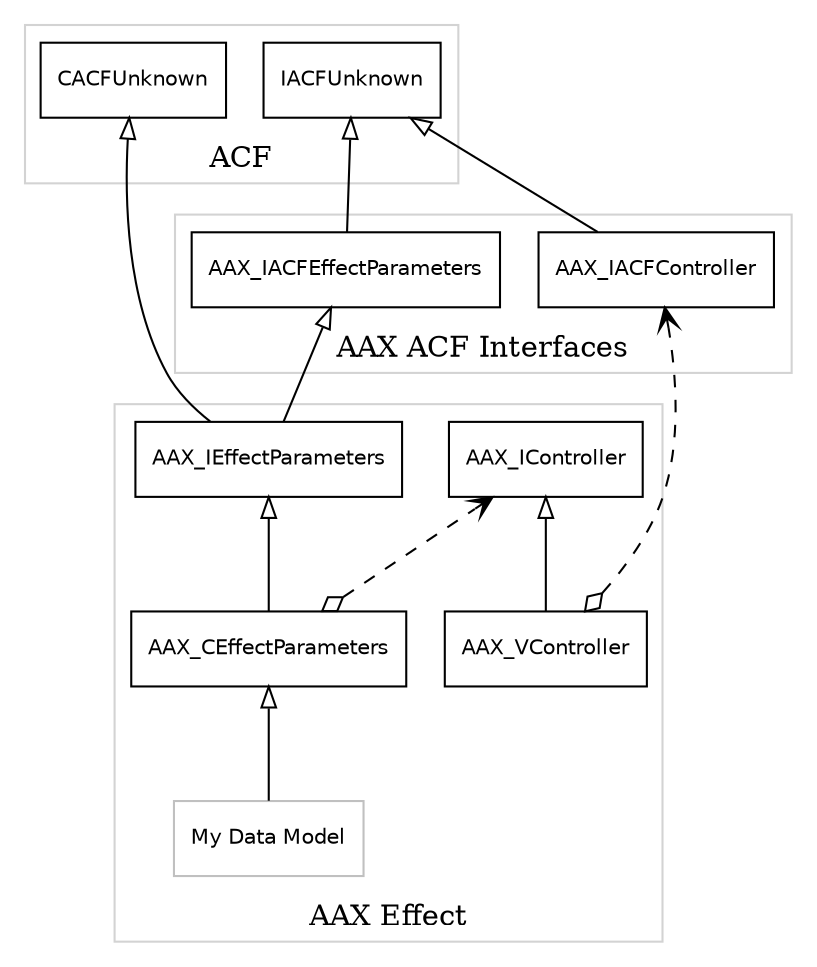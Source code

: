 //        Copyright 2016 by Avid Technology, Inc.
digraph aax_acf_versioning {
	ranksep=0.75;
	rankdir=BT;
	
	node [shape=record, fontname=Helvetica, fontsize=10];
	
	iacfunknown [ label="IACFUnknown" URL="\ref IACFUnknown"];
	cacfunknown [ label="CACFUnknown"];
	
	iacfdata [ label="AAX_IACFEffectParameters" URL="\ref AAX_IACFEffectParameters"];
	iacfcontroller [ label="AAX_IACFController" URL="\ref AAX_IACFController"];
	
	idata [ label="AAX_IEffectParameters" URL="\ref AAX_IEffectParameters"];
	cdata [ label="AAX_CEffectParameters" URL="\ref AAX_CEffectParameters"];
	mydata [ label="My Data Model", color="gray"];
	
	icontroller [ label="AAX_IController" URL="\ref AAX_IController"];
	vcontroller [ label="AAX_VController"];
	
//	host_idata [ label="AAXH_IEffectParameters"];
//	host_vdata [ label="AAXH_VEffectParameters"];
//	hostplugin [ label="Host Plug-In", color="gray"];
	
	subgraph cluster_plugin {
		node [shape=record, fontname=Helvetica, fontsize=10];
	
		label = "AAX Effect";
		URL = "\ref CommonInterface_DataModel";
		color = lightgrey;

		cdata -> idata [arrowhead="onormal"];
		mydata -> cdata [arrowhead="onormal"];
	
		cdata -> icontroller [ arrowhead="open", arrowtail="odiamond", dir="both", style="dashed", weight=0.1];
		vcontroller -> icontroller [arrowhead="onormal"];
	}
	
//	subgraph cluster_host {
//		node [shape=record, fontname=Helvetica, fontsize=10];
//	
//		label = "AAX Host"
//		color = lightgrey;
//		
//		hostplugin -> host_idata [ arrowhead="open", arrowtail="odiamond", dir="both", style="dashed", weight=0.1];
//		host_vdata -> host_idata [arrowhead="onormal"];
//	}
	
	subgraph cluster_acfinterfaces {
		node [shape=record, fontname=Helvetica, fontsize=10];
		
		label = "AAX ACF Interfaces";
		color = lightgrey;
		
		idata -> iacfdata [arrowhead="onormal"];
		
		vcontroller -> iacfcontroller [ arrowhead="open", arrowtail="odiamond", dir="both", style="dashed", weight=0.1];
//		hostplugin -> iacfcontroller [arrowhead="onormal", constraint=false];
		
//		host_vdata -> iacfdata [ arrowhead="open", arrowtail="odiamond", dir="both", style="dashed", weight=0.1, constraint=false];
	}
	
	subgraph cluster_acf {
		node [shape=record, fontname=Helvetica, fontsize=10];
		
		label = "ACF";
		color = lightgrey;
		
		iacfdata -> iacfunknown [arrowhead="onormal"];
		idata -> cacfunknown [arrowhead="onormal"];
		
		iacfcontroller -> iacfunknown [arrowhead="onormal"];
//		hostplugin -> cacfunknown [arrowhead="onormal"];
	}
	
	// Layout requirements
//	{ rank=same; idata; host_idata;}
//	{ rank=same; mydata; hostplugin;}
}
